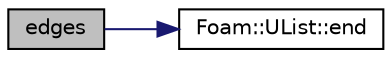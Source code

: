 digraph "edges"
{
  bgcolor="transparent";
  edge [fontname="Helvetica",fontsize="10",labelfontname="Helvetica",labelfontsize="10"];
  node [fontname="Helvetica",fontsize="10",shape=record];
  rankdir="LR";
  Node1 [label="edges",height=0.2,width=0.4,color="black", fillcolor="grey75", style="filled", fontcolor="black"];
  Node1 -> Node2 [color="midnightblue",fontsize="10",style="solid",fontname="Helvetica"];
  Node2 [label="Foam::UList::end",height=0.2,width=0.4,color="black",URL="$a02720.html#acf5102a998ffca93da588563e2af7413",tooltip="Return an iterator to end traversing the UList. "];
}
